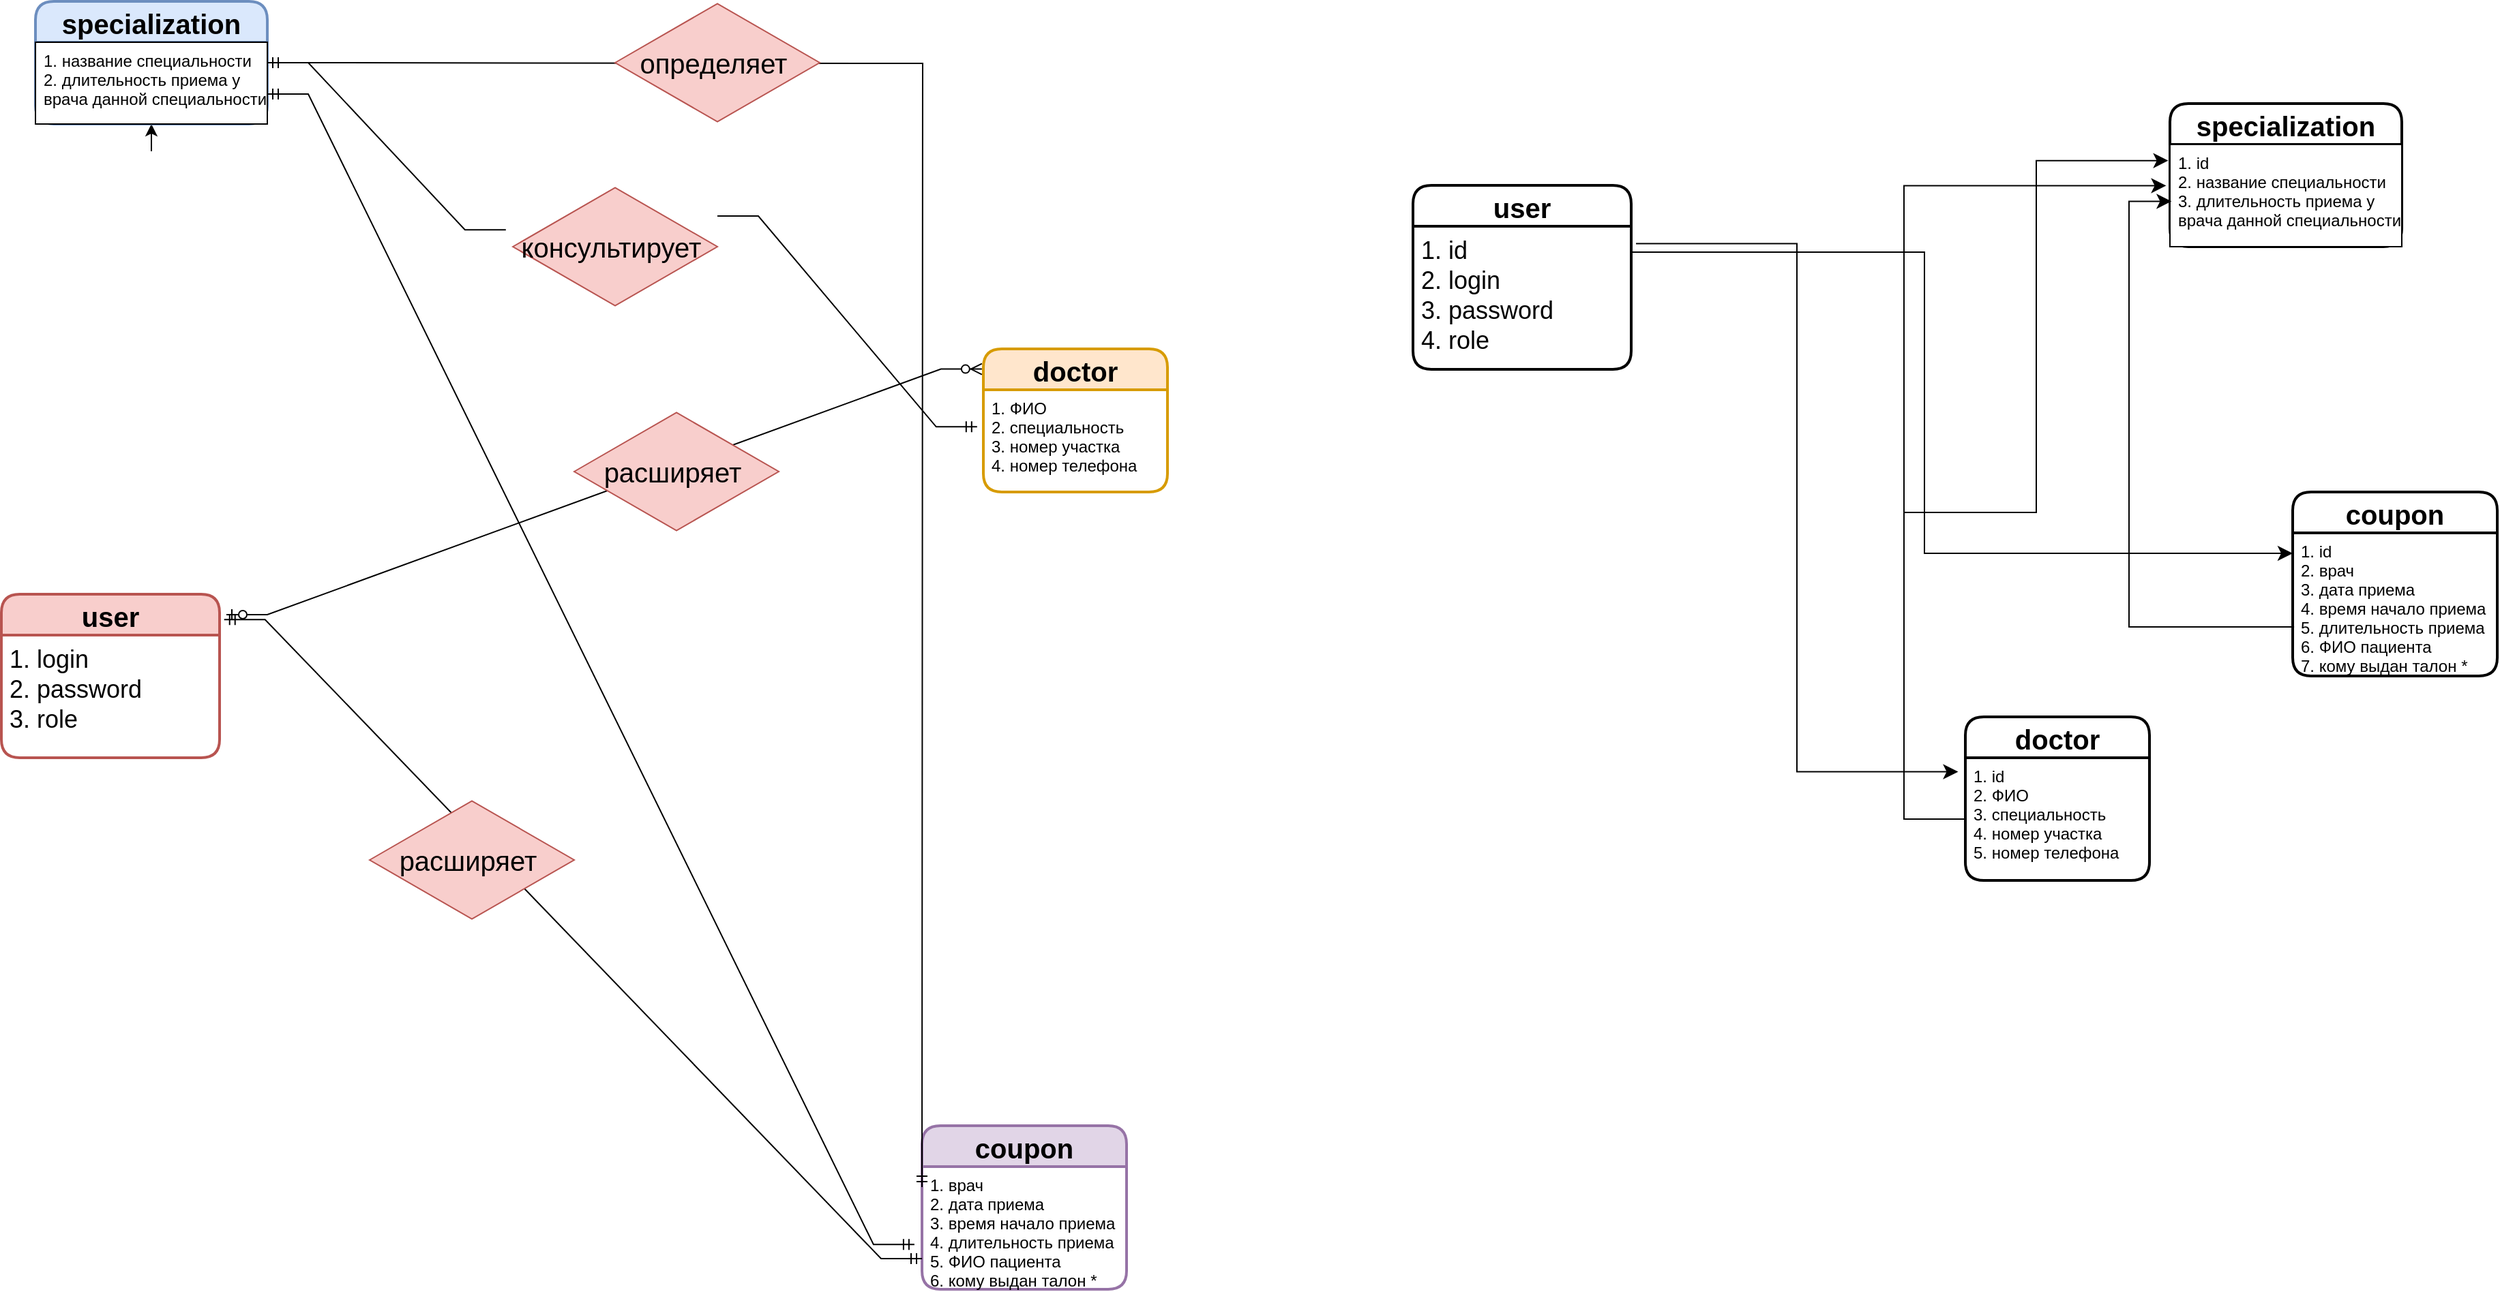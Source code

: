 <mxfile version="20.8.20"><diagram name="Страница 1" id="aFdNCRvJW4BCxRDhP1qk"><mxGraphModel dx="2786" dy="1578" grid="1" gridSize="15" guides="1" tooltips="1" connect="1" arrows="1" fold="1" page="1" pageScale="1" pageWidth="3300" pageHeight="4681" math="0" shadow="0"><root><mxCell id="0"/><mxCell id="1" parent="0"/><mxCell id="01-Gv5Rab7vikofbJqUv-21" style="edgeStyle=orthogonalEdgeStyle;rounded=0;orthogonalLoop=1;jettySize=auto;html=1;fontSize=20;" edge="1" parent="1" source="01-Gv5Rab7vikofbJqUv-7" target="01-Gv5Rab7vikofbJqUv-6"><mxGeometry relative="1" as="geometry"/></mxCell><mxCell id="01-Gv5Rab7vikofbJqUv-4" value="user" style="swimlane;childLayout=stackLayout;horizontal=1;startSize=30;horizontalStack=0;rounded=1;fontSize=20;fontStyle=1;strokeWidth=2;resizeParent=0;resizeLast=1;shadow=0;dashed=0;align=center;fillColor=#f8cecc;strokeColor=#b85450;" vertex="1" parent="1"><mxGeometry x="45" y="705" width="160" height="120" as="geometry"/></mxCell><mxCell id="01-Gv5Rab7vikofbJqUv-5" value="1. login&#10;2. password&#10;3. role " style="align=left;strokeColor=none;fillColor=none;spacingLeft=4;fontSize=18;verticalAlign=top;resizable=0;rotatable=0;part=1;" vertex="1" parent="01-Gv5Rab7vikofbJqUv-4"><mxGeometry y="30" width="160" height="90" as="geometry"/></mxCell><mxCell id="01-Gv5Rab7vikofbJqUv-6" value="specialization" style="swimlane;childLayout=stackLayout;horizontal=1;startSize=30;horizontalStack=0;rounded=1;fontSize=20;fontStyle=1;strokeWidth=2;resizeParent=0;resizeLast=1;shadow=0;dashed=0;align=center;fillColor=#dae8fc;strokeColor=#6c8ebf;" vertex="1" parent="1"><mxGeometry x="70" y="270" width="170" height="90" as="geometry"/></mxCell><mxCell id="01-Gv5Rab7vikofbJqUv-7" value="1. название специальности&#10;2. длительность приема у &#10;врача данной специальности " style="align=left;spacingLeft=4;fontSize=12;verticalAlign=top;resizable=0;rotatable=0;part=1;" vertex="1" parent="01-Gv5Rab7vikofbJqUv-6"><mxGeometry y="30" width="170" height="60" as="geometry"/></mxCell><mxCell id="01-Gv5Rab7vikofbJqUv-16" value="doctor" style="swimlane;childLayout=stackLayout;horizontal=1;startSize=30;horizontalStack=0;rounded=1;fontSize=20;fontStyle=1;strokeWidth=2;resizeParent=0;resizeLast=1;shadow=0;dashed=0;align=center;fillColor=#ffe6cc;strokeColor=#d79b00;" vertex="1" parent="1"><mxGeometry x="765" y="525" width="135" height="105" as="geometry"/></mxCell><mxCell id="01-Gv5Rab7vikofbJqUv-17" value="1. ФИО&#10;2. специальность &#10;3. номер участка &#10;4. номер телефона &#10;" style="align=left;strokeColor=none;fillColor=none;spacingLeft=4;fontSize=12;verticalAlign=top;resizable=0;rotatable=0;part=1;" vertex="1" parent="01-Gv5Rab7vikofbJqUv-16"><mxGeometry y="30" width="135" height="75" as="geometry"/></mxCell><mxCell id="01-Gv5Rab7vikofbJqUv-18" value="coupon" style="swimlane;childLayout=stackLayout;horizontal=1;startSize=30;horizontalStack=0;rounded=1;fontSize=20;fontStyle=1;strokeWidth=2;resizeParent=0;resizeLast=1;shadow=0;dashed=0;align=center;fillColor=#e1d5e7;strokeColor=#9673a6;" vertex="1" parent="1"><mxGeometry x="720" y="1095" width="150" height="120" as="geometry"/></mxCell><mxCell id="01-Gv5Rab7vikofbJqUv-19" value="1. врач &#10;2. дата приема &#10;3. время начало приема&#10;4. длительность приема &#10;5. ФИО пациента &#10;6. кому выдан талон *" style="align=left;strokeColor=none;fillColor=none;spacingLeft=4;fontSize=12;verticalAlign=top;resizable=0;rotatable=0;part=1;" vertex="1" parent="01-Gv5Rab7vikofbJqUv-18"><mxGeometry y="30" width="150" height="90" as="geometry"/></mxCell><mxCell id="01-Gv5Rab7vikofbJqUv-23" value="" style="edgeStyle=entityRelationEdgeStyle;fontSize=12;html=1;endArrow=ERmandOne;startArrow=none;rounded=0;entryX=-0.034;entryY=0.362;entryDx=0;entryDy=0;entryPerimeter=0;exitX=1;exitY=0.25;exitDx=0;exitDy=0;" edge="1" parent="1" source="01-Gv5Rab7vikofbJqUv-33" target="01-Gv5Rab7vikofbJqUv-17"><mxGeometry width="100" height="100" relative="1" as="geometry"><mxPoint x="360" y="600" as="sourcePoint"/><mxPoint x="465" y="750" as="targetPoint"/></mxGeometry></mxCell><mxCell id="01-Gv5Rab7vikofbJqUv-24" value="" style="fontSize=12;html=1;endArrow=ERmandOne;startArrow=ERmandOne;rounded=0;entryX=-0.037;entryY=0.635;entryDx=0;entryDy=0;entryPerimeter=0;elbow=vertical;edgeStyle=entityRelationEdgeStyle;" edge="1" parent="1" target="01-Gv5Rab7vikofbJqUv-19"><mxGeometry width="100" height="100" relative="1" as="geometry"><mxPoint x="240" y="338" as="sourcePoint"/><mxPoint x="400" y="870" as="targetPoint"/></mxGeometry></mxCell><mxCell id="01-Gv5Rab7vikofbJqUv-26" value="" style="edgeStyle=entityRelationEdgeStyle;fontSize=12;html=1;endArrow=ERmandOne;startArrow=ERmandOne;rounded=0;entryX=0;entryY=0.75;entryDx=0;entryDy=0;exitX=1.021;exitY=0.155;exitDx=0;exitDy=0;exitPerimeter=0;" edge="1" parent="1" source="01-Gv5Rab7vikofbJqUv-4" target="01-Gv5Rab7vikofbJqUv-19"><mxGeometry width="100" height="100" relative="1" as="geometry"><mxPoint x="285" y="1000" as="sourcePoint"/><mxPoint x="385" y="900" as="targetPoint"/></mxGeometry></mxCell><mxCell id="01-Gv5Rab7vikofbJqUv-27" value="" style="edgeStyle=entityRelationEdgeStyle;fontSize=12;html=1;endArrow=ERzeroToMany;startArrow=ERzeroToOne;rounded=0;entryX=-0.008;entryY=0.141;entryDx=0;entryDy=0;entryPerimeter=0;" edge="1" parent="1" target="01-Gv5Rab7vikofbJqUv-16"><mxGeometry width="100" height="100" relative="1" as="geometry"><mxPoint x="210" y="720" as="sourcePoint"/><mxPoint x="385" y="900" as="targetPoint"/></mxGeometry></mxCell><mxCell id="01-Gv5Rab7vikofbJqUv-29" value="расширяет&amp;nbsp;" style="html=1;whiteSpace=wrap;aspect=fixed;shape=isoRectangle;fontSize=20;fillColor=#f8cecc;strokeColor=#b85450;" vertex="1" parent="1"><mxGeometry x="315" y="855" width="150" height="90" as="geometry"/></mxCell><mxCell id="01-Gv5Rab7vikofbJqUv-31" value="расширяет&amp;nbsp;" style="html=1;whiteSpace=wrap;aspect=fixed;shape=isoRectangle;fontSize=20;fillColor=#f8cecc;strokeColor=#b85450;" vertex="1" parent="1"><mxGeometry x="465" y="570" width="150" height="90" as="geometry"/></mxCell><mxCell id="01-Gv5Rab7vikofbJqUv-32" value="" style="edgeStyle=orthogonalEdgeStyle;fontSize=12;html=1;endArrow=ERmandOne;startArrow=ERmandOne;rounded=0;" edge="1" parent="1"><mxGeometry width="100" height="100" relative="1" as="geometry"><mxPoint x="240" y="315" as="sourcePoint"/><mxPoint x="720" y="1140" as="targetPoint"/></mxGeometry></mxCell><mxCell id="01-Gv5Rab7vikofbJqUv-34" value="" style="edgeStyle=entityRelationEdgeStyle;fontSize=12;html=1;endArrow=none;startArrow=ERmandOne;rounded=0;entryX=-0.034;entryY=0.362;entryDx=0;entryDy=0;entryPerimeter=0;exitX=1;exitY=0.25;exitDx=0;exitDy=0;" edge="1" parent="1" source="01-Gv5Rab7vikofbJqUv-7" target="01-Gv5Rab7vikofbJqUv-33"><mxGeometry width="100" height="100" relative="1" as="geometry"><mxPoint x="240" y="315" as="sourcePoint"/><mxPoint x="760" y="582" as="targetPoint"/></mxGeometry></mxCell><mxCell id="01-Gv5Rab7vikofbJqUv-33" value="консультирует&amp;nbsp;" style="html=1;whiteSpace=wrap;aspect=fixed;shape=isoRectangle;fontSize=20;fillColor=#f8cecc;strokeColor=#b85450;" vertex="1" parent="1"><mxGeometry x="420" y="405" width="150" height="90" as="geometry"/></mxCell><mxCell id="01-Gv5Rab7vikofbJqUv-36" value="определяет&amp;nbsp;" style="html=1;whiteSpace=wrap;aspect=fixed;shape=isoRectangle;fontSize=20;fillColor=#f8cecc;strokeColor=#b85450;" vertex="1" parent="1"><mxGeometry x="495" y="270" width="150" height="90" as="geometry"/></mxCell><mxCell id="01-Gv5Rab7vikofbJqUv-37" value="user" style="swimlane;childLayout=stackLayout;horizontal=1;startSize=30;horizontalStack=0;rounded=1;fontSize=20;fontStyle=1;strokeWidth=2;resizeParent=0;resizeLast=1;shadow=0;dashed=0;align=center;" vertex="1" parent="1"><mxGeometry x="1080" y="405" width="160" height="135" as="geometry"/></mxCell><mxCell id="01-Gv5Rab7vikofbJqUv-38" value="1. id &#10;2. login&#10;3. password&#10;4. role " style="align=left;strokeColor=none;fillColor=none;spacingLeft=4;fontSize=18;verticalAlign=top;resizable=0;rotatable=0;part=1;" vertex="1" parent="01-Gv5Rab7vikofbJqUv-37"><mxGeometry y="30" width="160" height="105" as="geometry"/></mxCell><mxCell id="01-Gv5Rab7vikofbJqUv-40" value="specialization" style="swimlane;childLayout=stackLayout;horizontal=1;startSize=30;horizontalStack=0;rounded=1;fontSize=20;fontStyle=1;strokeWidth=2;resizeParent=0;resizeLast=1;shadow=0;dashed=0;align=center;" vertex="1" parent="1"><mxGeometry x="1635" y="345" width="170" height="105" as="geometry"/></mxCell><mxCell id="01-Gv5Rab7vikofbJqUv-41" value="1. id &#10;2. название специальности&#10;3. длительность приема у &#10;врача данной специальности " style="align=left;spacingLeft=4;fontSize=12;verticalAlign=top;resizable=0;rotatable=0;part=1;" vertex="1" parent="01-Gv5Rab7vikofbJqUv-40"><mxGeometry y="30" width="170" height="75" as="geometry"/></mxCell><mxCell id="01-Gv5Rab7vikofbJqUv-46" value="doctor" style="swimlane;childLayout=stackLayout;horizontal=1;startSize=30;horizontalStack=0;rounded=1;fontSize=20;fontStyle=1;strokeWidth=2;resizeParent=0;resizeLast=1;shadow=0;dashed=0;align=center;" vertex="1" parent="1"><mxGeometry x="1485" y="795" width="135" height="120" as="geometry"/></mxCell><mxCell id="01-Gv5Rab7vikofbJqUv-47" value="1. id&#10;2. ФИО&#10;3. специальность &#10;4. номер участка &#10;5. номер телефона &#10;" style="align=left;strokeColor=none;fillColor=none;spacingLeft=4;fontSize=12;verticalAlign=top;resizable=0;rotatable=0;part=1;" vertex="1" parent="01-Gv5Rab7vikofbJqUv-46"><mxGeometry y="30" width="135" height="90" as="geometry"/></mxCell><mxCell id="01-Gv5Rab7vikofbJqUv-48" value="coupon" style="swimlane;childLayout=stackLayout;horizontal=1;startSize=30;horizontalStack=0;rounded=1;fontSize=20;fontStyle=1;strokeWidth=2;resizeParent=0;resizeLast=1;shadow=0;dashed=0;align=center;" vertex="1" parent="1"><mxGeometry x="1725" y="630" width="150" height="135" as="geometry"/></mxCell><mxCell id="01-Gv5Rab7vikofbJqUv-49" value="1. id&#10;2. врач &#10;3. дата приема &#10;4. время начало приема&#10;5. длительность приема &#10;6. ФИО пациента &#10;7. кому выдан талон *" style="align=left;strokeColor=none;fillColor=none;spacingLeft=4;fontSize=12;verticalAlign=top;resizable=0;rotatable=0;part=1;" vertex="1" parent="01-Gv5Rab7vikofbJqUv-48"><mxGeometry y="30" width="150" height="105" as="geometry"/></mxCell><mxCell id="01-Gv5Rab7vikofbJqUv-52" value="" style="edgeStyle=elbowEdgeStyle;elbow=horizontal;endArrow=classic;html=1;curved=0;rounded=0;endSize=8;startSize=8;fontSize=20;entryX=-0.039;entryY=0.114;entryDx=0;entryDy=0;entryPerimeter=0;exitX=1.022;exitY=0.121;exitDx=0;exitDy=0;exitPerimeter=0;" edge="1" parent="1" source="01-Gv5Rab7vikofbJqUv-38" target="01-Gv5Rab7vikofbJqUv-47"><mxGeometry width="50" height="50" relative="1" as="geometry"><mxPoint x="1350" y="725" as="sourcePoint"/><mxPoint x="1400" y="675" as="targetPoint"/></mxGeometry></mxCell><mxCell id="01-Gv5Rab7vikofbJqUv-53" value="" style="edgeStyle=elbowEdgeStyle;elbow=horizontal;endArrow=classic;html=1;curved=0;rounded=0;endSize=8;startSize=8;fontSize=20;entryX=0;entryY=0.143;entryDx=0;entryDy=0;entryPerimeter=0;exitX=1.006;exitY=0.181;exitDx=0;exitDy=0;exitPerimeter=0;" edge="1" parent="1" source="01-Gv5Rab7vikofbJqUv-38" target="01-Gv5Rab7vikofbJqUv-49"><mxGeometry width="50" height="50" relative="1" as="geometry"><mxPoint x="1455" y="650" as="sourcePoint"/><mxPoint x="1505" y="600" as="targetPoint"/><Array as="points"><mxPoint x="1455" y="615"/></Array></mxGeometry></mxCell><mxCell id="01-Gv5Rab7vikofbJqUv-54" value="" style="edgeStyle=elbowEdgeStyle;elbow=horizontal;endArrow=classic;html=1;curved=0;rounded=0;endSize=8;startSize=8;fontSize=20;entryX=-0.016;entryY=0.403;entryDx=0;entryDy=0;entryPerimeter=0;exitX=0;exitY=0.5;exitDx=0;exitDy=0;" edge="1" parent="1" source="01-Gv5Rab7vikofbJqUv-47" target="01-Gv5Rab7vikofbJqUv-41"><mxGeometry width="50" height="50" relative="1" as="geometry"><mxPoint x="1530" y="665" as="sourcePoint"/><mxPoint x="1580" y="615" as="targetPoint"/><Array as="points"><mxPoint x="1440" y="615"/></Array></mxGeometry></mxCell><mxCell id="01-Gv5Rab7vikofbJqUv-56" value="" style="edgeStyle=elbowEdgeStyle;elbow=horizontal;endArrow=classic;html=1;curved=0;rounded=0;endSize=8;startSize=8;fontSize=20;entryX=-0.007;entryY=0.158;entryDx=0;entryDy=0;entryPerimeter=0;" edge="1" parent="1" target="01-Gv5Rab7vikofbJqUv-41"><mxGeometry width="50" height="50" relative="1" as="geometry"><mxPoint x="1440" y="645" as="sourcePoint"/><mxPoint x="1535" y="585" as="targetPoint"/></mxGeometry></mxCell><mxCell id="01-Gv5Rab7vikofbJqUv-57" value="" style="edgeStyle=elbowEdgeStyle;elbow=horizontal;endArrow=classic;html=1;curved=0;rounded=0;endSize=8;startSize=8;fontSize=20;exitX=0.007;exitY=0.657;exitDx=0;exitDy=0;exitPerimeter=0;entryX=0.007;entryY=0.556;entryDx=0;entryDy=0;entryPerimeter=0;" edge="1" parent="1" source="01-Gv5Rab7vikofbJqUv-49" target="01-Gv5Rab7vikofbJqUv-41"><mxGeometry width="50" height="50" relative="1" as="geometry"><mxPoint x="1530" y="620" as="sourcePoint"/><mxPoint x="1580" y="570" as="targetPoint"/><Array as="points"><mxPoint x="1605" y="555"/></Array></mxGeometry></mxCell></root></mxGraphModel></diagram></mxfile>
